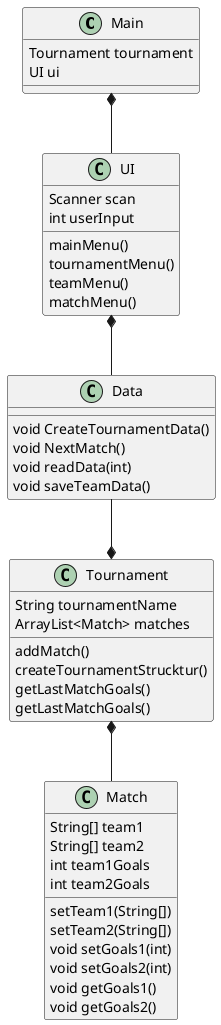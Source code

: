 @startuml
Main *-- UI
UI *-- Data
Data --* Tournament
Tournament *-- Match

Main : Tournament tournament
Main : UI ui

UI : Scanner scan
UI : int userInput
UI : mainMenu()
UI : tournamentMenu()
UI : teamMenu()
UI : matchMenu()

Data : void CreateTournamentData()
Data : void NextMatch()
Data : void readData(int)
Data : void saveTeamData()

Tournament : String tournamentName
Tournament : ArrayList<Match> matches
Tournament : addMatch()
Tournament : createTournamentStrucktur()
Tournament : getLastMatchGoals()
Tournament : getLastMatchGoals()

Match : String[] team1
Match : String[] team2
Match : int team1Goals
Match : int team2Goals
Match : setTeam1(String[])
Match : setTeam2(String[])
Match : void setGoals1(int)
Match : void setGoals2(int)
Match : void getGoals1()
Match : void getGoals2()



@enduml